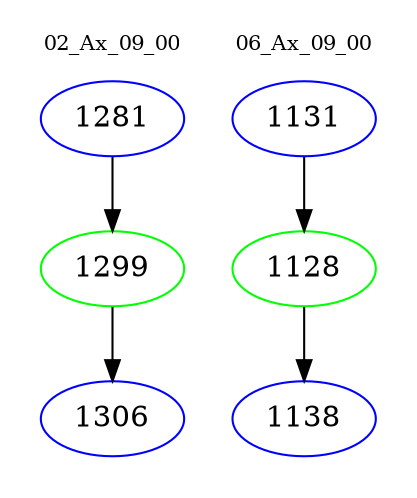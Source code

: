 digraph{
subgraph cluster_0 {
color = white
label = "02_Ax_09_00";
fontsize=10;
T0_1281 [label="1281", color="blue"]
T0_1281 -> T0_1299 [color="black"]
T0_1299 [label="1299", color="green"]
T0_1299 -> T0_1306 [color="black"]
T0_1306 [label="1306", color="blue"]
}
subgraph cluster_1 {
color = white
label = "06_Ax_09_00";
fontsize=10;
T1_1131 [label="1131", color="blue"]
T1_1131 -> T1_1128 [color="black"]
T1_1128 [label="1128", color="green"]
T1_1128 -> T1_1138 [color="black"]
T1_1138 [label="1138", color="blue"]
}
}
